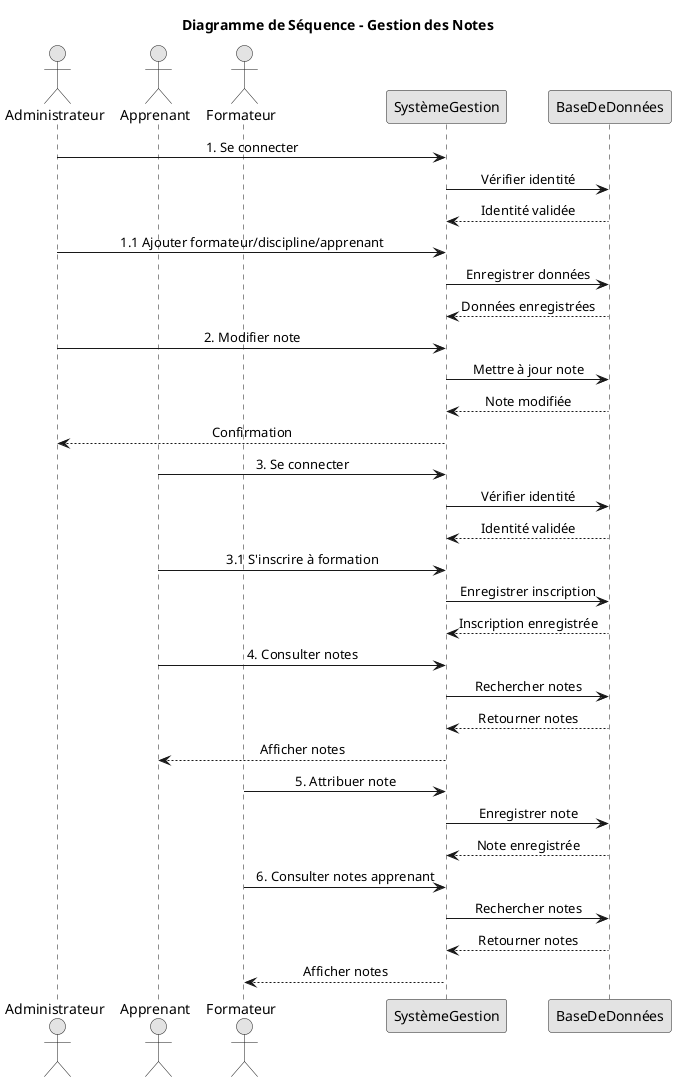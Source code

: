@startuml

' Titre
title Diagramme de Séquence - Gestion des Notes

' Acteurs et participants
actor Administrateur
actor Apprenant
actor Formateur
participant "SystèmeGestion" as System
participant "BaseDeDonnées" as DB

' 1. Gestion des entités (formateur, discipline, apprenant)
Administrateur -> System: 1. Se connecter
System -> DB: Vérifier identité
DB --> System: Identité validée
Administrateur -> System: 1.1 Ajouter formateur/discipline/apprenant
System -> DB: Enregistrer données
DB --> System: Données enregistrées

' 2. Modifier une note
Administrateur -> System: 2. Modifier note
System -> DB: Mettre à jour note
DB --> System: Note modifiée
System --> Administrateur: Confirmation

' 3. S'inscrire à une formation
Apprenant -> System: 3. Se connecter
System -> DB: Vérifier identité
DB --> System: Identité validée
Apprenant -> System: 3.1 S'inscrire à formation
System -> DB: Enregistrer inscription
DB --> System: Inscription enregistrée

' 4. Consulter ses notes
Apprenant -> System: 4. Consulter notes
System -> DB: Rechercher notes
DB --> System: Retourner notes
System --> Apprenant: Afficher notes

' 5. Attribuer une note
Formateur -> System: 5. Attribuer note
System -> DB: Enregistrer note
DB --> System: Note enregistrée

' 6. Consulter les notes d’un apprenant
Formateur -> System: 6. Consulter notes apprenant
System -> DB: Rechercher notes
DB --> System: Retourner notes
System --> Formateur: Afficher notes

' Paramètres pour un rendu compact et clair
skinparam monochrome true
skinparam ranksep 15
skinparam nodesep 35
skinparam sequenceMessageAlign center
skinparam sequenceArrowThickness 2
skinparam sequenceActorBorderThickness 2
skinparam sequenceBoxBorderThickness 1
skinparam sequenceLifeLineBorderThickness 1
' scale 210:297

@enduml
